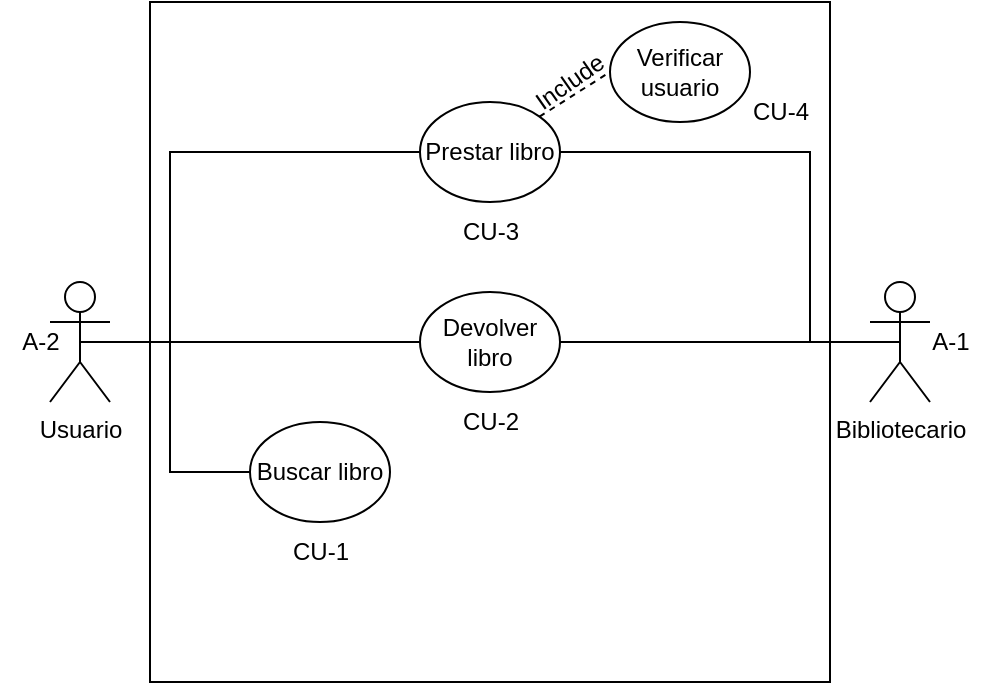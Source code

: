 <mxfile version="22.1.21" type="github">
  <diagram name="Page-1" id="GeGy4jNhu3hiiU9e6D2W">
    <mxGraphModel dx="1285" dy="492" grid="1" gridSize="10" guides="1" tooltips="1" connect="1" arrows="1" fold="1" page="1" pageScale="1" pageWidth="850" pageHeight="1100" math="0" shadow="0">
      <root>
        <mxCell id="0" />
        <mxCell id="1" parent="0" />
        <mxCell id="oo0nHbXOfOttAnqZafXM-2" value="" style="rounded=0;whiteSpace=wrap;html=1;" parent="1" vertex="1">
          <mxGeometry x="220" y="140" width="340" height="340" as="geometry" />
        </mxCell>
        <mxCell id="oo0nHbXOfOttAnqZafXM-14" style="edgeStyle=orthogonalEdgeStyle;rounded=0;orthogonalLoop=1;jettySize=auto;html=1;entryX=0;entryY=0.5;entryDx=0;entryDy=0;endArrow=none;endFill=0;" parent="1" source="oo0nHbXOfOttAnqZafXM-1" target="oo0nHbXOfOttAnqZafXM-10" edge="1">
          <mxGeometry relative="1" as="geometry" />
        </mxCell>
        <mxCell id="oo0nHbXOfOttAnqZafXM-16" style="edgeStyle=orthogonalEdgeStyle;rounded=0;orthogonalLoop=1;jettySize=auto;html=1;entryX=0;entryY=0.5;entryDx=0;entryDy=0;exitX=0.5;exitY=0.5;exitDx=0;exitDy=0;exitPerimeter=0;endArrow=none;endFill=0;" parent="1" source="oo0nHbXOfOttAnqZafXM-1" target="oo0nHbXOfOttAnqZafXM-15" edge="1">
          <mxGeometry relative="1" as="geometry">
            <Array as="points">
              <mxPoint x="230" y="310" />
              <mxPoint x="230" y="375" />
            </Array>
          </mxGeometry>
        </mxCell>
        <mxCell id="oo0nHbXOfOttAnqZafXM-1" value="Usuario" style="shape=umlActor;verticalLabelPosition=bottom;verticalAlign=top;html=1;outlineConnect=0;" parent="1" vertex="1">
          <mxGeometry x="170" y="280" width="30" height="60" as="geometry" />
        </mxCell>
        <mxCell id="oo0nHbXOfOttAnqZafXM-20" style="edgeStyle=orthogonalEdgeStyle;rounded=0;orthogonalLoop=1;jettySize=auto;html=1;entryX=1;entryY=0.5;entryDx=0;entryDy=0;endArrow=none;endFill=0;" parent="1" source="oo0nHbXOfOttAnqZafXM-9" target="oo0nHbXOfOttAnqZafXM-19" edge="1">
          <mxGeometry relative="1" as="geometry">
            <Array as="points">
              <mxPoint x="550" y="310" />
              <mxPoint x="550" y="215" />
            </Array>
          </mxGeometry>
        </mxCell>
        <mxCell id="oo0nHbXOfOttAnqZafXM-9" value="Bibliotecario" style="shape=umlActor;verticalLabelPosition=bottom;verticalAlign=top;html=1;outlineConnect=0;" parent="1" vertex="1">
          <mxGeometry x="580" y="280" width="30" height="60" as="geometry" />
        </mxCell>
        <mxCell id="oo0nHbXOfOttAnqZafXM-10" value="Devolver libro" style="ellipse;whiteSpace=wrap;html=1;" parent="1" vertex="1">
          <mxGeometry x="355" y="285" width="70" height="50" as="geometry" />
        </mxCell>
        <mxCell id="oo0nHbXOfOttAnqZafXM-15" value="Buscar libro" style="ellipse;whiteSpace=wrap;html=1;" parent="1" vertex="1">
          <mxGeometry x="270" y="350" width="70" height="50" as="geometry" />
        </mxCell>
        <mxCell id="oo0nHbXOfOttAnqZafXM-19" value="Prestar libro" style="ellipse;whiteSpace=wrap;html=1;" parent="1" vertex="1">
          <mxGeometry x="355" y="190" width="70" height="50" as="geometry" />
        </mxCell>
        <mxCell id="oo0nHbXOfOttAnqZafXM-21" style="edgeStyle=orthogonalEdgeStyle;rounded=0;orthogonalLoop=1;jettySize=auto;html=1;entryX=0.5;entryY=0.5;entryDx=0;entryDy=0;entryPerimeter=0;endArrow=none;endFill=0;" parent="1" source="oo0nHbXOfOttAnqZafXM-19" target="oo0nHbXOfOttAnqZafXM-1" edge="1">
          <mxGeometry relative="1" as="geometry">
            <Array as="points">
              <mxPoint x="230" y="215" />
              <mxPoint x="230" y="310" />
            </Array>
          </mxGeometry>
        </mxCell>
        <mxCell id="oo0nHbXOfOttAnqZafXM-23" style="edgeStyle=orthogonalEdgeStyle;rounded=0;orthogonalLoop=1;jettySize=auto;html=1;entryX=0.5;entryY=0.5;entryDx=0;entryDy=0;entryPerimeter=0;endArrow=none;endFill=0;" parent="1" source="oo0nHbXOfOttAnqZafXM-10" target="oo0nHbXOfOttAnqZafXM-9" edge="1">
          <mxGeometry relative="1" as="geometry" />
        </mxCell>
        <mxCell id="oo0nHbXOfOttAnqZafXM-24" value="Verificar usuario" style="ellipse;whiteSpace=wrap;html=1;" parent="1" vertex="1">
          <mxGeometry x="450" y="150" width="70" height="50" as="geometry" />
        </mxCell>
        <mxCell id="oo0nHbXOfOttAnqZafXM-27" value="" style="endArrow=none;dashed=1;html=1;rounded=0;exitX=1;exitY=0;exitDx=0;exitDy=0;entryX=0;entryY=0.5;entryDx=0;entryDy=0;" parent="1" source="oo0nHbXOfOttAnqZafXM-19" target="oo0nHbXOfOttAnqZafXM-24" edge="1">
          <mxGeometry width="50" height="50" relative="1" as="geometry">
            <mxPoint x="400" y="440" as="sourcePoint" />
            <mxPoint x="450" y="390" as="targetPoint" />
          </mxGeometry>
        </mxCell>
        <mxCell id="oo0nHbXOfOttAnqZafXM-28" value="Include" style="text;html=1;strokeColor=none;fillColor=none;align=center;verticalAlign=middle;whiteSpace=wrap;rounded=0;rotation=-35;" parent="1" vertex="1">
          <mxGeometry x="410" y="170" width="40" height="20" as="geometry" />
        </mxCell>
        <mxCell id="9rmpXBLOJnbZeqgp40Ut-1" value="CU-1" style="text;html=1;align=center;verticalAlign=middle;resizable=0;points=[];autosize=1;strokeColor=none;fillColor=none;" parent="1" vertex="1">
          <mxGeometry x="280" y="400" width="50" height="30" as="geometry" />
        </mxCell>
        <mxCell id="9rmpXBLOJnbZeqgp40Ut-2" value="CU-2" style="text;html=1;align=center;verticalAlign=middle;resizable=0;points=[];autosize=1;strokeColor=none;fillColor=none;" parent="1" vertex="1">
          <mxGeometry x="365" y="335" width="50" height="30" as="geometry" />
        </mxCell>
        <mxCell id="9rmpXBLOJnbZeqgp40Ut-3" value="CU-3" style="text;html=1;align=center;verticalAlign=middle;resizable=0;points=[];autosize=1;strokeColor=none;fillColor=none;" parent="1" vertex="1">
          <mxGeometry x="365" y="240" width="50" height="30" as="geometry" />
        </mxCell>
        <mxCell id="9rmpXBLOJnbZeqgp40Ut-4" value="CU-4" style="text;html=1;align=center;verticalAlign=middle;resizable=0;points=[];autosize=1;strokeColor=none;fillColor=none;" parent="1" vertex="1">
          <mxGeometry x="510" y="180" width="50" height="30" as="geometry" />
        </mxCell>
        <mxCell id="ecbSas8koytLq4w4-LBh-1" value="A-1" style="text;html=1;align=center;verticalAlign=middle;resizable=0;points=[];autosize=1;strokeColor=none;fillColor=none;" vertex="1" parent="1">
          <mxGeometry x="600" y="295" width="40" height="30" as="geometry" />
        </mxCell>
        <mxCell id="ecbSas8koytLq4w4-LBh-2" value="A-2" style="text;html=1;align=center;verticalAlign=middle;resizable=0;points=[];autosize=1;strokeColor=none;fillColor=none;" vertex="1" parent="1">
          <mxGeometry x="145" y="295" width="40" height="30" as="geometry" />
        </mxCell>
      </root>
    </mxGraphModel>
  </diagram>
</mxfile>
